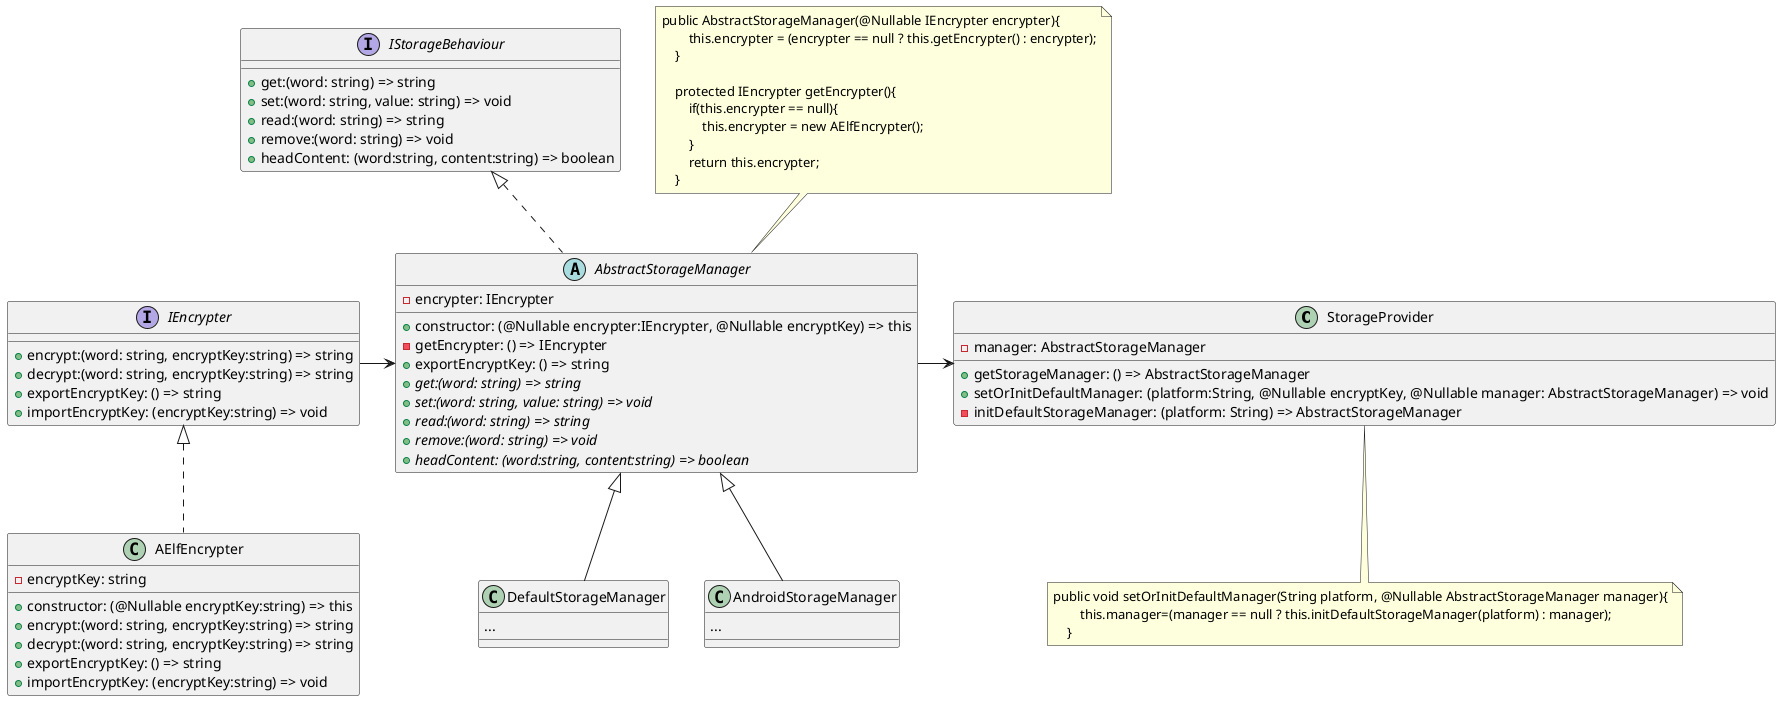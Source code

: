 @startuml storage
class StorageProvider {
    - manager: AbstractStorageManager
    + getStorageManager: () => AbstractStorageManager
    + setOrInitDefaultManager: (platform:String, @Nullable encryptKey, @Nullable manager: AbstractStorageManager) => void
    - initDefaultStorageManager: (platform: String) => AbstractStorageManager
}

note bottom of StorageProvider
public void setOrInitDefaultManager(String platform, @Nullable AbstractStorageManager manager){
        this.manager=(manager == null ? this.initDefaultStorageManager(platform) : manager);
    }
end note

interface IStorageBehaviour {
    + get:(word: string) => string
    + set:(word: string, value: string) => void
    + read:(word: string) => string
    + remove:(word: string) => void
    + headContent: (word:string, content:string) => boolean
}

abstract class AbstractStorageManager implements IStorageBehaviour {
    - encrypter: IEncrypter
    + constructor: (@Nullable encrypter:IEncrypter, @Nullable encryptKey) => this
    - getEncrypter: () => IEncrypter
    + exportEncryptKey: () => string
    + {abstract} get:(word: string) => string
    + {abstract} set:(word: string, value: string) => void
    + {abstract} read:(word: string) => string
    + {abstract} remove:(word: string) => void
    + {abstract} headContent: (word:string, content:string) => boolean
}

note top of AbstractStorageManager
public AbstractStorageManager(@Nullable IEncrypter encrypter){
        this.encrypter = (encrypter == null ? this.getEncrypter() : encrypter);
    }

    protected IEncrypter getEncrypter(){
        if(this.encrypter == null){
            this.encrypter = new AElfEncrypter();
        }
        return this.encrypter;
    }
end note

class DefaultStorageManager extends AbstractStorageManager {
    ...
}

class AndroidStorageManager extends AbstractStorageManager {
    ...
}

interface IEncrypter {
    + encrypt:(word: string, encryptKey:string) => string
    + decrypt:(word: string, encryptKey:string) => string
    + exportEncryptKey: () => string
    + importEncryptKey: (encryptKey:string) => void
}

class AElfEncrypter implements IEncrypter {
    - encryptKey: string
    + constructor: (@Nullable encryptKey:string) => this
    + encrypt:(word: string, encryptKey:string) => string
    + decrypt:(word: string, encryptKey:string) => string
    + exportEncryptKey: () => string
    + importEncryptKey: (encryptKey:string) => void
}

AbstractStorageManager -> StorageProvider
IEncrypter -> AbstractStorageManager

@enduml